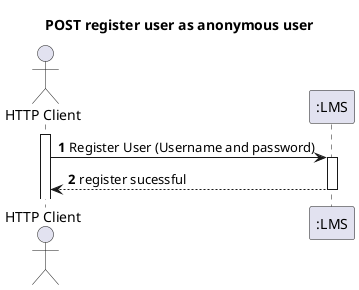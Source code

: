 @startuml
'https://plantuml.com/sequence-diagram
autoactivate on
autonumber

title POST register user as anonymous user

actor "HTTP Client" as User
participant ":LMS" as Rest

activate User

User -> Rest: Register User (Username and password)
Rest --> User: register sucessful


@enduml